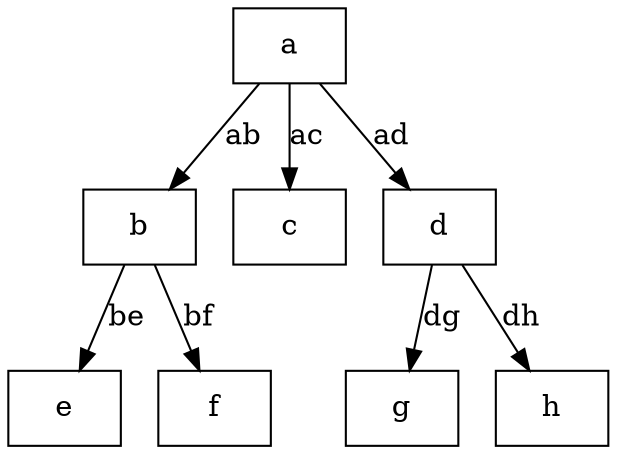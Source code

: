 digraph Tree {
node [shape=box] ;
N1[label="a"];
N2[label="b"];
N1 -> N2 [label="ab"];
N3[label="e"];
N2 -> N3 [label="be"];
N4[label="f"];
N2 -> N4 [label="bf"];
N5[label="c"];
N1 -> N5 [label="ac"];
N6[label="d"];
N1 -> N6 [label="ad"];
N7[label="g"];
N6 -> N7 [label="dg"];
N8[label="h"];
N6 -> N8 [label="dh"];
}